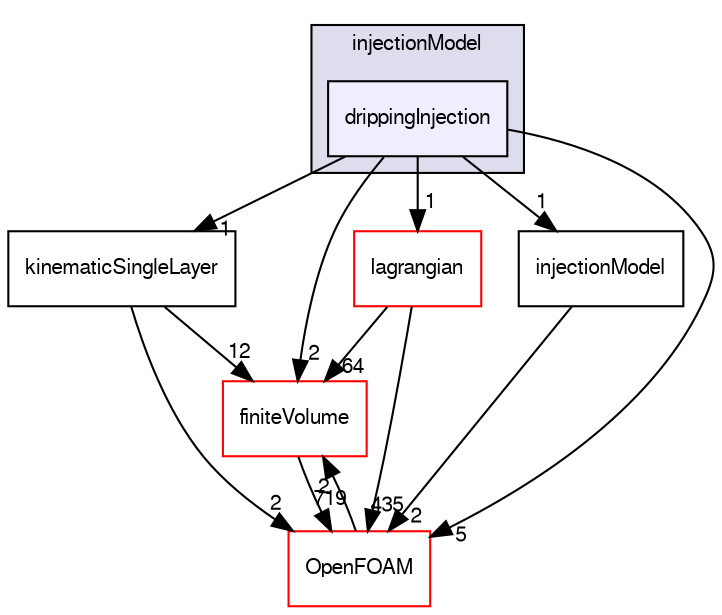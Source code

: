 digraph "src/regionModels/surfaceFilmModels/submodels/kinematic/injectionModel/drippingInjection" {
  bgcolor=transparent;
  compound=true
  node [ fontsize="10", fontname="FreeSans"];
  edge [ labelfontsize="10", labelfontname="FreeSans"];
  subgraph clusterdir_052a15cd963399c64c4750aa932b2703 {
    graph [ bgcolor="#ddddee", pencolor="black", label="injectionModel" fontname="FreeSans", fontsize="10", URL="dir_052a15cd963399c64c4750aa932b2703.html"]
  dir_1c98871c06dc9c08473dbe7a81534883 [shape=box, label="drippingInjection", style="filled", fillcolor="#eeeeff", pencolor="black", URL="dir_1c98871c06dc9c08473dbe7a81534883.html"];
  }
  dir_9bd15774b555cf7259a6fa18f99fe99b [shape=box label="finiteVolume" color="red" URL="dir_9bd15774b555cf7259a6fa18f99fe99b.html"];
  dir_1c60e658c3548753b29433c6c9718fd3 [shape=box label="kinematicSingleLayer" URL="dir_1c60e658c3548753b29433c6c9718fd3.html"];
  dir_b32ab60baa2bcd08937c716cbd0b6725 [shape=box label="injectionModel" URL="dir_b32ab60baa2bcd08937c716cbd0b6725.html"];
  dir_c5473ff19b20e6ec4dfe5c310b3778a8 [shape=box label="OpenFOAM" color="red" URL="dir_c5473ff19b20e6ec4dfe5c310b3778a8.html"];
  dir_f8c25efc4b6f6a8502a42d5af7554d23 [shape=box label="lagrangian" color="red" URL="dir_f8c25efc4b6f6a8502a42d5af7554d23.html"];
  dir_9bd15774b555cf7259a6fa18f99fe99b->dir_c5473ff19b20e6ec4dfe5c310b3778a8 [headlabel="719", labeldistance=1.5 headhref="dir_000727_001706.html"];
  dir_1c60e658c3548753b29433c6c9718fd3->dir_9bd15774b555cf7259a6fa18f99fe99b [headlabel="12", labeldistance=1.5 headhref="dir_002362_000727.html"];
  dir_1c60e658c3548753b29433c6c9718fd3->dir_c5473ff19b20e6ec4dfe5c310b3778a8 [headlabel="2", labeldistance=1.5 headhref="dir_002362_001706.html"];
  dir_1c98871c06dc9c08473dbe7a81534883->dir_9bd15774b555cf7259a6fa18f99fe99b [headlabel="2", labeldistance=1.5 headhref="dir_002376_000727.html"];
  dir_1c98871c06dc9c08473dbe7a81534883->dir_1c60e658c3548753b29433c6c9718fd3 [headlabel="1", labeldistance=1.5 headhref="dir_002376_002362.html"];
  dir_1c98871c06dc9c08473dbe7a81534883->dir_b32ab60baa2bcd08937c716cbd0b6725 [headlabel="1", labeldistance=1.5 headhref="dir_002376_002377.html"];
  dir_1c98871c06dc9c08473dbe7a81534883->dir_c5473ff19b20e6ec4dfe5c310b3778a8 [headlabel="5", labeldistance=1.5 headhref="dir_002376_001706.html"];
  dir_1c98871c06dc9c08473dbe7a81534883->dir_f8c25efc4b6f6a8502a42d5af7554d23 [headlabel="1", labeldistance=1.5 headhref="dir_002376_001178.html"];
  dir_b32ab60baa2bcd08937c716cbd0b6725->dir_c5473ff19b20e6ec4dfe5c310b3778a8 [headlabel="2", labeldistance=1.5 headhref="dir_002377_001706.html"];
  dir_c5473ff19b20e6ec4dfe5c310b3778a8->dir_9bd15774b555cf7259a6fa18f99fe99b [headlabel="2", labeldistance=1.5 headhref="dir_001706_000727.html"];
  dir_f8c25efc4b6f6a8502a42d5af7554d23->dir_9bd15774b555cf7259a6fa18f99fe99b [headlabel="64", labeldistance=1.5 headhref="dir_001178_000727.html"];
  dir_f8c25efc4b6f6a8502a42d5af7554d23->dir_c5473ff19b20e6ec4dfe5c310b3778a8 [headlabel="435", labeldistance=1.5 headhref="dir_001178_001706.html"];
}
